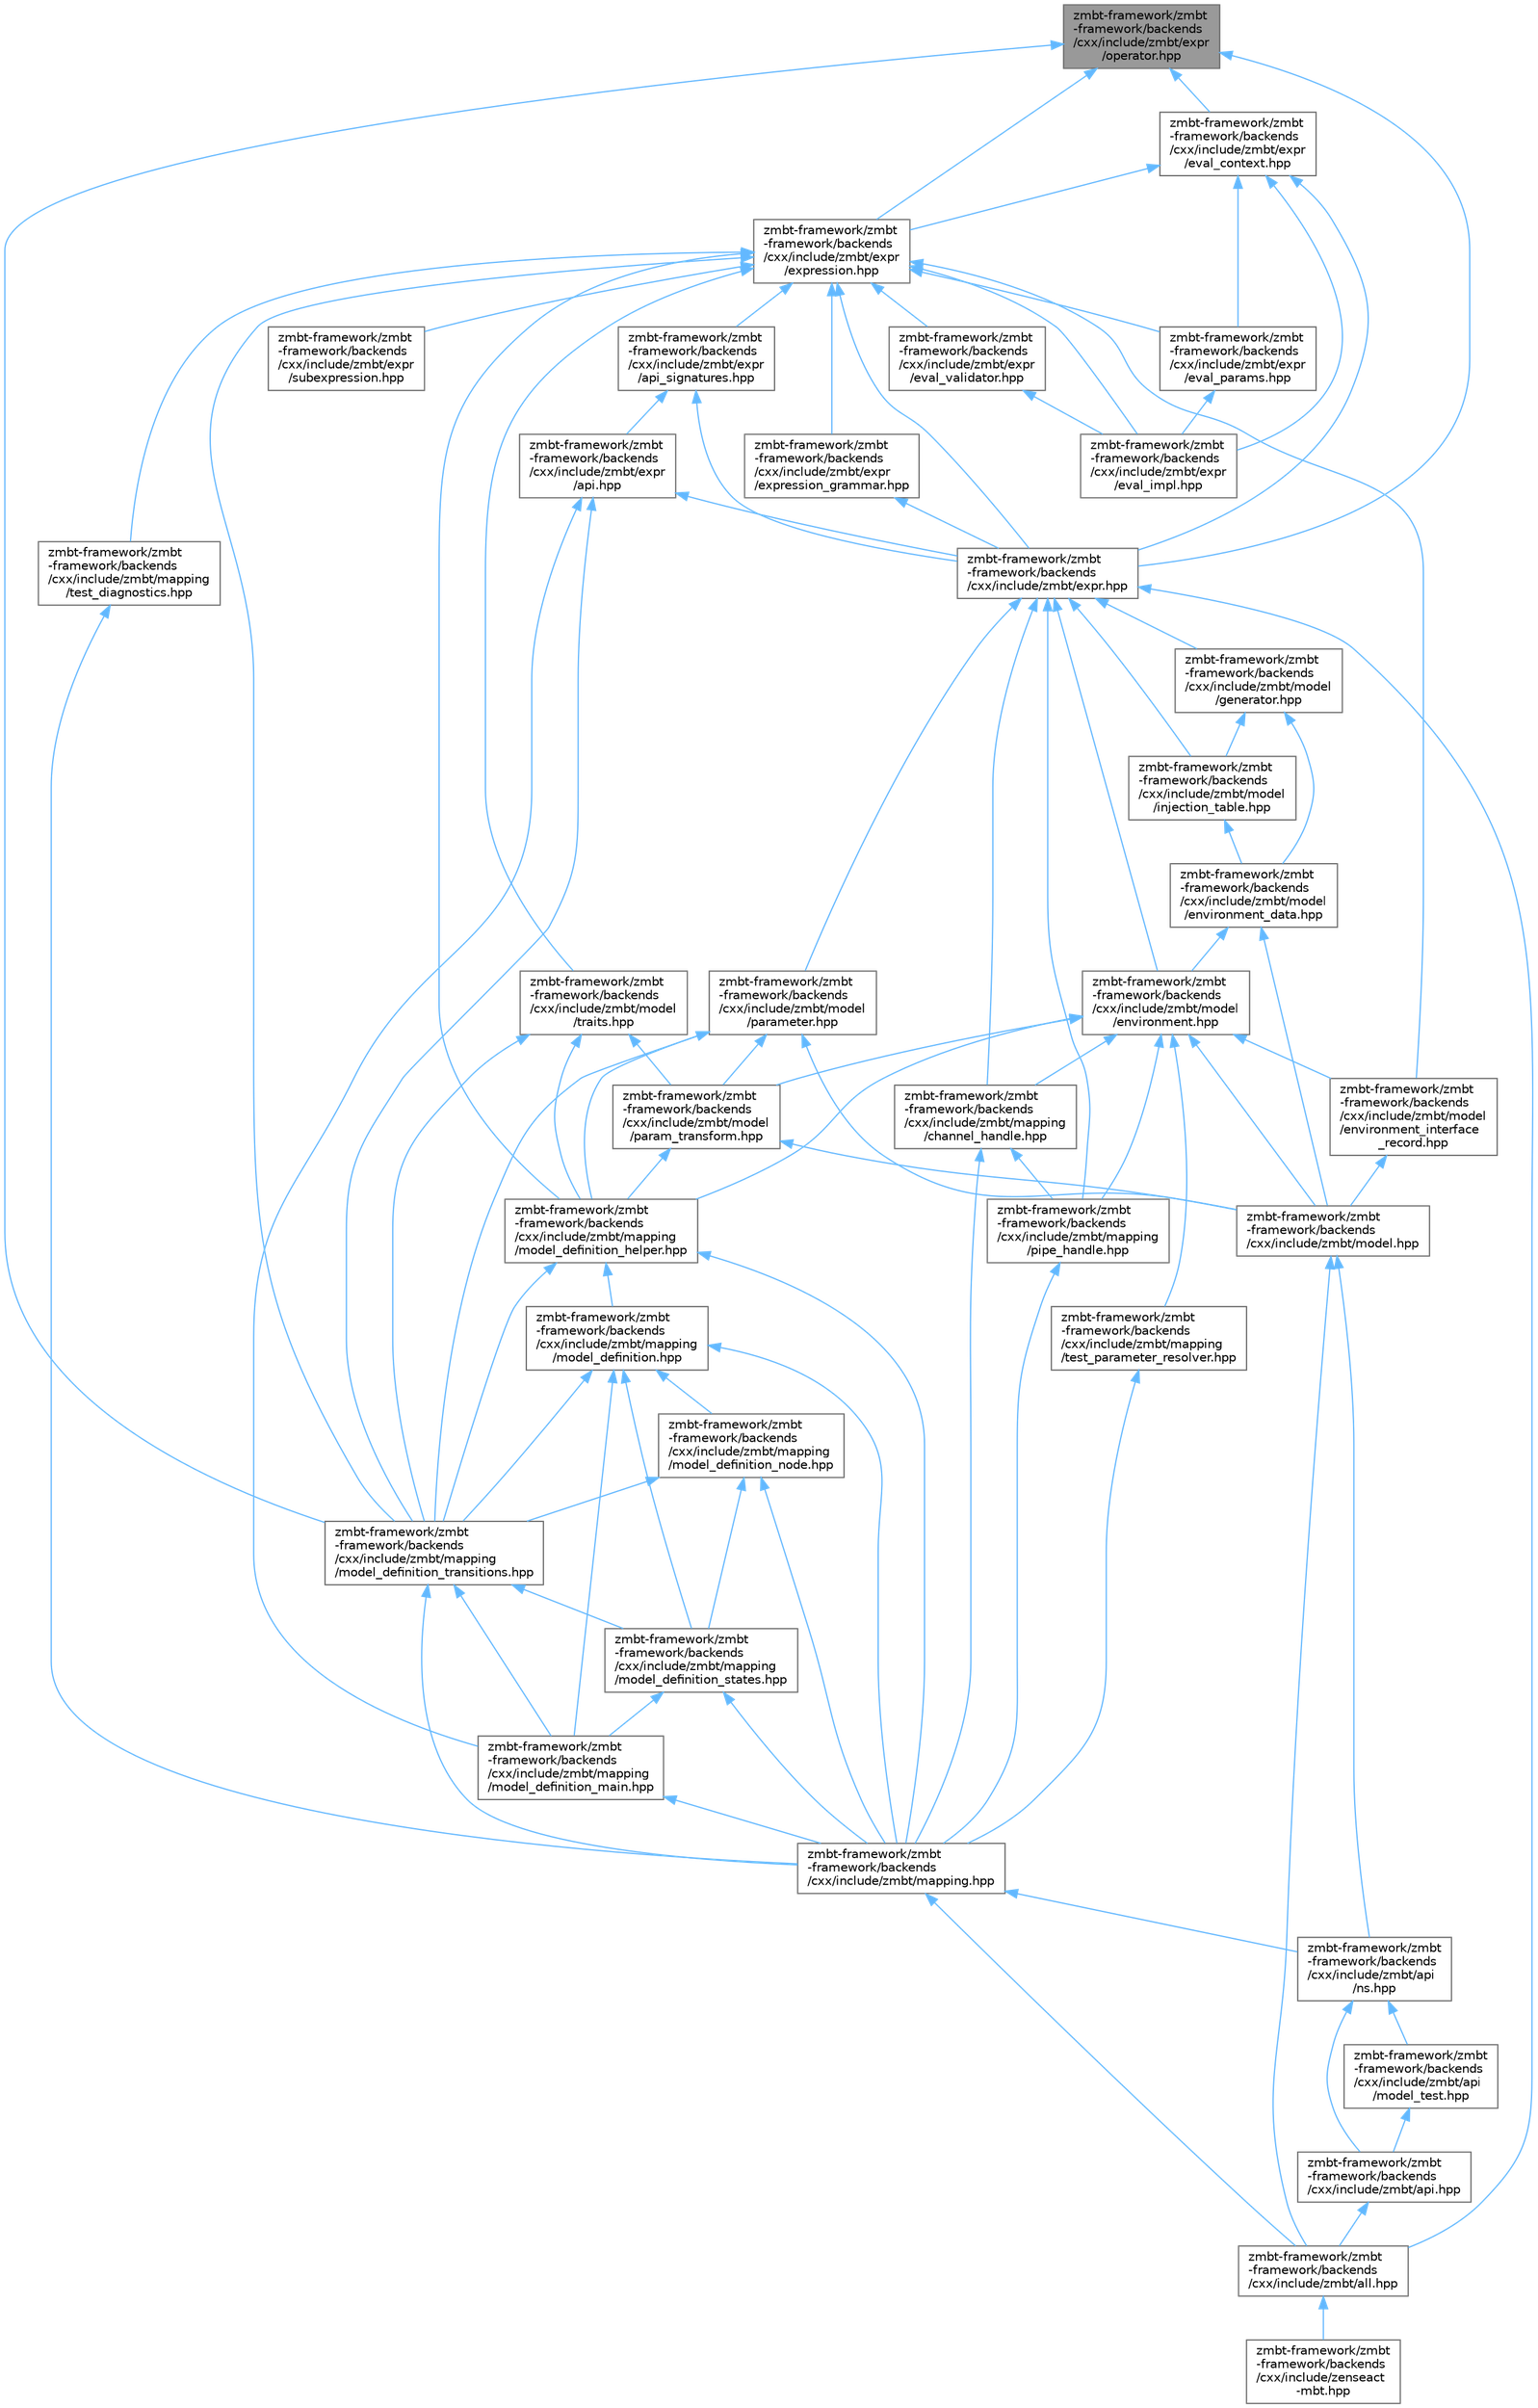 digraph "zmbt-framework/zmbt-framework/backends/cxx/include/zmbt/expr/operator.hpp"
{
 // LATEX_PDF_SIZE
  bgcolor="transparent";
  edge [fontname=Helvetica,fontsize=10,labelfontname=Helvetica,labelfontsize=10];
  node [fontname=Helvetica,fontsize=10,shape=box,height=0.2,width=0.4];
  Node1 [id="Node000001",label="zmbt-framework/zmbt\l-framework/backends\l/cxx/include/zmbt/expr\l/operator.hpp",height=0.2,width=0.4,color="gray40", fillcolor="grey60", style="filled", fontcolor="black",tooltip=" "];
  Node1 -> Node2 [id="edge1_Node000001_Node000002",dir="back",color="steelblue1",style="solid",tooltip=" "];
  Node2 [id="Node000002",label="zmbt-framework/zmbt\l-framework/backends\l/cxx/include/zmbt/expr.hpp",height=0.2,width=0.4,color="grey40", fillcolor="white", style="filled",URL="$expr_8hpp.html",tooltip=" "];
  Node2 -> Node3 [id="edge2_Node000002_Node000003",dir="back",color="steelblue1",style="solid",tooltip=" "];
  Node3 [id="Node000003",label="zmbt-framework/zmbt\l-framework/backends\l/cxx/include/zmbt/all.hpp",height=0.2,width=0.4,color="grey40", fillcolor="white", style="filled",URL="$all_8hpp.html",tooltip=" "];
  Node3 -> Node4 [id="edge3_Node000003_Node000004",dir="back",color="steelblue1",style="solid",tooltip=" "];
  Node4 [id="Node000004",label="zmbt-framework/zmbt\l-framework/backends\l/cxx/include/zenseact\l-mbt.hpp",height=0.2,width=0.4,color="grey40", fillcolor="white", style="filled",URL="$zenseact-mbt_8hpp.html",tooltip=" "];
  Node2 -> Node5 [id="edge4_Node000002_Node000005",dir="back",color="steelblue1",style="solid",tooltip=" "];
  Node5 [id="Node000005",label="zmbt-framework/zmbt\l-framework/backends\l/cxx/include/zmbt/mapping\l/channel_handle.hpp",height=0.2,width=0.4,color="grey40", fillcolor="white", style="filled",URL="$channel__handle_8hpp.html",tooltip=" "];
  Node5 -> Node6 [id="edge5_Node000005_Node000006",dir="back",color="steelblue1",style="solid",tooltip=" "];
  Node6 [id="Node000006",label="zmbt-framework/zmbt\l-framework/backends\l/cxx/include/zmbt/mapping.hpp",height=0.2,width=0.4,color="grey40", fillcolor="white", style="filled",URL="$mapping_8hpp.html",tooltip=" "];
  Node6 -> Node3 [id="edge6_Node000006_Node000003",dir="back",color="steelblue1",style="solid",tooltip=" "];
  Node6 -> Node7 [id="edge7_Node000006_Node000007",dir="back",color="steelblue1",style="solid",tooltip=" "];
  Node7 [id="Node000007",label="zmbt-framework/zmbt\l-framework/backends\l/cxx/include/zmbt/api\l/ns.hpp",height=0.2,width=0.4,color="grey40", fillcolor="white", style="filled",URL="$ns_8hpp.html",tooltip=" "];
  Node7 -> Node8 [id="edge8_Node000007_Node000008",dir="back",color="steelblue1",style="solid",tooltip=" "];
  Node8 [id="Node000008",label="zmbt-framework/zmbt\l-framework/backends\l/cxx/include/zmbt/api.hpp",height=0.2,width=0.4,color="grey40", fillcolor="white", style="filled",URL="$api_8hpp.html",tooltip=" "];
  Node8 -> Node3 [id="edge9_Node000008_Node000003",dir="back",color="steelblue1",style="solid",tooltip=" "];
  Node7 -> Node9 [id="edge10_Node000007_Node000009",dir="back",color="steelblue1",style="solid",tooltip=" "];
  Node9 [id="Node000009",label="zmbt-framework/zmbt\l-framework/backends\l/cxx/include/zmbt/api\l/model_test.hpp",height=0.2,width=0.4,color="grey40", fillcolor="white", style="filled",URL="$model__test_8hpp.html",tooltip=" "];
  Node9 -> Node8 [id="edge11_Node000009_Node000008",dir="back",color="steelblue1",style="solid",tooltip=" "];
  Node5 -> Node10 [id="edge12_Node000005_Node000010",dir="back",color="steelblue1",style="solid",tooltip=" "];
  Node10 [id="Node000010",label="zmbt-framework/zmbt\l-framework/backends\l/cxx/include/zmbt/mapping\l/pipe_handle.hpp",height=0.2,width=0.4,color="grey40", fillcolor="white", style="filled",URL="$pipe__handle_8hpp.html",tooltip=" "];
  Node10 -> Node6 [id="edge13_Node000010_Node000006",dir="back",color="steelblue1",style="solid",tooltip=" "];
  Node2 -> Node10 [id="edge14_Node000002_Node000010",dir="back",color="steelblue1",style="solid",tooltip=" "];
  Node2 -> Node11 [id="edge15_Node000002_Node000011",dir="back",color="steelblue1",style="solid",tooltip=" "];
  Node11 [id="Node000011",label="zmbt-framework/zmbt\l-framework/backends\l/cxx/include/zmbt/model\l/environment.hpp",height=0.2,width=0.4,color="grey40", fillcolor="white", style="filled",URL="$environment_8hpp.html",tooltip=" "];
  Node11 -> Node5 [id="edge16_Node000011_Node000005",dir="back",color="steelblue1",style="solid",tooltip=" "];
  Node11 -> Node12 [id="edge17_Node000011_Node000012",dir="back",color="steelblue1",style="solid",tooltip=" "];
  Node12 [id="Node000012",label="zmbt-framework/zmbt\l-framework/backends\l/cxx/include/zmbt/mapping\l/model_definition_helper.hpp",height=0.2,width=0.4,color="grey40", fillcolor="white", style="filled",URL="$model__definition__helper_8hpp.html",tooltip=" "];
  Node12 -> Node6 [id="edge18_Node000012_Node000006",dir="back",color="steelblue1",style="solid",tooltip=" "];
  Node12 -> Node13 [id="edge19_Node000012_Node000013",dir="back",color="steelblue1",style="solid",tooltip=" "];
  Node13 [id="Node000013",label="zmbt-framework/zmbt\l-framework/backends\l/cxx/include/zmbt/mapping\l/model_definition.hpp",height=0.2,width=0.4,color="grey40", fillcolor="white", style="filled",URL="$model__definition_8hpp.html",tooltip=" "];
  Node13 -> Node6 [id="edge20_Node000013_Node000006",dir="back",color="steelblue1",style="solid",tooltip=" "];
  Node13 -> Node14 [id="edge21_Node000013_Node000014",dir="back",color="steelblue1",style="solid",tooltip=" "];
  Node14 [id="Node000014",label="zmbt-framework/zmbt\l-framework/backends\l/cxx/include/zmbt/mapping\l/model_definition_main.hpp",height=0.2,width=0.4,color="grey40", fillcolor="white", style="filled",URL="$model__definition__main_8hpp.html",tooltip=" "];
  Node14 -> Node6 [id="edge22_Node000014_Node000006",dir="back",color="steelblue1",style="solid",tooltip=" "];
  Node13 -> Node15 [id="edge23_Node000013_Node000015",dir="back",color="steelblue1",style="solid",tooltip=" "];
  Node15 [id="Node000015",label="zmbt-framework/zmbt\l-framework/backends\l/cxx/include/zmbt/mapping\l/model_definition_node.hpp",height=0.2,width=0.4,color="grey40", fillcolor="white", style="filled",URL="$model__definition__node_8hpp.html",tooltip=" "];
  Node15 -> Node6 [id="edge24_Node000015_Node000006",dir="back",color="steelblue1",style="solid",tooltip=" "];
  Node15 -> Node16 [id="edge25_Node000015_Node000016",dir="back",color="steelblue1",style="solid",tooltip=" "];
  Node16 [id="Node000016",label="zmbt-framework/zmbt\l-framework/backends\l/cxx/include/zmbt/mapping\l/model_definition_states.hpp",height=0.2,width=0.4,color="grey40", fillcolor="white", style="filled",URL="$model__definition__states_8hpp.html",tooltip=" "];
  Node16 -> Node6 [id="edge26_Node000016_Node000006",dir="back",color="steelblue1",style="solid",tooltip=" "];
  Node16 -> Node14 [id="edge27_Node000016_Node000014",dir="back",color="steelblue1",style="solid",tooltip=" "];
  Node15 -> Node17 [id="edge28_Node000015_Node000017",dir="back",color="steelblue1",style="solid",tooltip=" "];
  Node17 [id="Node000017",label="zmbt-framework/zmbt\l-framework/backends\l/cxx/include/zmbt/mapping\l/model_definition_transitions.hpp",height=0.2,width=0.4,color="grey40", fillcolor="white", style="filled",URL="$model__definition__transitions_8hpp.html",tooltip=" "];
  Node17 -> Node6 [id="edge29_Node000017_Node000006",dir="back",color="steelblue1",style="solid",tooltip=" "];
  Node17 -> Node14 [id="edge30_Node000017_Node000014",dir="back",color="steelblue1",style="solid",tooltip=" "];
  Node17 -> Node16 [id="edge31_Node000017_Node000016",dir="back",color="steelblue1",style="solid",tooltip=" "];
  Node13 -> Node16 [id="edge32_Node000013_Node000016",dir="back",color="steelblue1",style="solid",tooltip=" "];
  Node13 -> Node17 [id="edge33_Node000013_Node000017",dir="back",color="steelblue1",style="solid",tooltip=" "];
  Node12 -> Node17 [id="edge34_Node000012_Node000017",dir="back",color="steelblue1",style="solid",tooltip=" "];
  Node11 -> Node10 [id="edge35_Node000011_Node000010",dir="back",color="steelblue1",style="solid",tooltip=" "];
  Node11 -> Node18 [id="edge36_Node000011_Node000018",dir="back",color="steelblue1",style="solid",tooltip=" "];
  Node18 [id="Node000018",label="zmbt-framework/zmbt\l-framework/backends\l/cxx/include/zmbt/mapping\l/test_parameter_resolver.hpp",height=0.2,width=0.4,color="grey40", fillcolor="white", style="filled",URL="$test__parameter__resolver_8hpp.html",tooltip=" "];
  Node18 -> Node6 [id="edge37_Node000018_Node000006",dir="back",color="steelblue1",style="solid",tooltip=" "];
  Node11 -> Node19 [id="edge38_Node000011_Node000019",dir="back",color="steelblue1",style="solid",tooltip=" "];
  Node19 [id="Node000019",label="zmbt-framework/zmbt\l-framework/backends\l/cxx/include/zmbt/model.hpp",height=0.2,width=0.4,color="grey40", fillcolor="white", style="filled",URL="$model_8hpp.html",tooltip=" "];
  Node19 -> Node3 [id="edge39_Node000019_Node000003",dir="back",color="steelblue1",style="solid",tooltip=" "];
  Node19 -> Node7 [id="edge40_Node000019_Node000007",dir="back",color="steelblue1",style="solid",tooltip=" "];
  Node11 -> Node20 [id="edge41_Node000011_Node000020",dir="back",color="steelblue1",style="solid",tooltip=" "];
  Node20 [id="Node000020",label="zmbt-framework/zmbt\l-framework/backends\l/cxx/include/zmbt/model\l/environment_interface\l_record.hpp",height=0.2,width=0.4,color="grey40", fillcolor="white", style="filled",URL="$environment__interface__record_8hpp.html",tooltip=" "];
  Node20 -> Node19 [id="edge42_Node000020_Node000019",dir="back",color="steelblue1",style="solid",tooltip=" "];
  Node11 -> Node21 [id="edge43_Node000011_Node000021",dir="back",color="steelblue1",style="solid",tooltip=" "];
  Node21 [id="Node000021",label="zmbt-framework/zmbt\l-framework/backends\l/cxx/include/zmbt/model\l/param_transform.hpp",height=0.2,width=0.4,color="grey40", fillcolor="white", style="filled",URL="$param__transform_8hpp.html",tooltip=" "];
  Node21 -> Node12 [id="edge44_Node000021_Node000012",dir="back",color="steelblue1",style="solid",tooltip=" "];
  Node21 -> Node19 [id="edge45_Node000021_Node000019",dir="back",color="steelblue1",style="solid",tooltip=" "];
  Node2 -> Node22 [id="edge46_Node000002_Node000022",dir="back",color="steelblue1",style="solid",tooltip=" "];
  Node22 [id="Node000022",label="zmbt-framework/zmbt\l-framework/backends\l/cxx/include/zmbt/model\l/generator.hpp",height=0.2,width=0.4,color="grey40", fillcolor="white", style="filled",URL="$generator_8hpp.html",tooltip=" "];
  Node22 -> Node23 [id="edge47_Node000022_Node000023",dir="back",color="steelblue1",style="solid",tooltip=" "];
  Node23 [id="Node000023",label="zmbt-framework/zmbt\l-framework/backends\l/cxx/include/zmbt/model\l/environment_data.hpp",height=0.2,width=0.4,color="grey40", fillcolor="white", style="filled",URL="$environment__data_8hpp.html",tooltip=" "];
  Node23 -> Node19 [id="edge48_Node000023_Node000019",dir="back",color="steelblue1",style="solid",tooltip=" "];
  Node23 -> Node11 [id="edge49_Node000023_Node000011",dir="back",color="steelblue1",style="solid",tooltip=" "];
  Node22 -> Node24 [id="edge50_Node000022_Node000024",dir="back",color="steelblue1",style="solid",tooltip=" "];
  Node24 [id="Node000024",label="zmbt-framework/zmbt\l-framework/backends\l/cxx/include/zmbt/model\l/injection_table.hpp",height=0.2,width=0.4,color="grey40", fillcolor="white", style="filled",URL="$injection__table_8hpp.html",tooltip=" "];
  Node24 -> Node23 [id="edge51_Node000024_Node000023",dir="back",color="steelblue1",style="solid",tooltip=" "];
  Node2 -> Node24 [id="edge52_Node000002_Node000024",dir="back",color="steelblue1",style="solid",tooltip=" "];
  Node2 -> Node25 [id="edge53_Node000002_Node000025",dir="back",color="steelblue1",style="solid",tooltip=" "];
  Node25 [id="Node000025",label="zmbt-framework/zmbt\l-framework/backends\l/cxx/include/zmbt/model\l/parameter.hpp",height=0.2,width=0.4,color="grey40", fillcolor="white", style="filled",URL="$parameter_8hpp.html",tooltip=" "];
  Node25 -> Node12 [id="edge54_Node000025_Node000012",dir="back",color="steelblue1",style="solid",tooltip=" "];
  Node25 -> Node17 [id="edge55_Node000025_Node000017",dir="back",color="steelblue1",style="solid",tooltip=" "];
  Node25 -> Node19 [id="edge56_Node000025_Node000019",dir="back",color="steelblue1",style="solid",tooltip=" "];
  Node25 -> Node21 [id="edge57_Node000025_Node000021",dir="back",color="steelblue1",style="solid",tooltip=" "];
  Node1 -> Node26 [id="edge58_Node000001_Node000026",dir="back",color="steelblue1",style="solid",tooltip=" "];
  Node26 [id="Node000026",label="zmbt-framework/zmbt\l-framework/backends\l/cxx/include/zmbt/expr\l/eval_context.hpp",height=0.2,width=0.4,color="grey40", fillcolor="white", style="filled",URL="$eval__context_8hpp.html",tooltip=" "];
  Node26 -> Node2 [id="edge59_Node000026_Node000002",dir="back",color="steelblue1",style="solid",tooltip=" "];
  Node26 -> Node27 [id="edge60_Node000026_Node000027",dir="back",color="steelblue1",style="solid",tooltip=" "];
  Node27 [id="Node000027",label="zmbt-framework/zmbt\l-framework/backends\l/cxx/include/zmbt/expr\l/eval_impl.hpp",height=0.2,width=0.4,color="grey40", fillcolor="white", style="filled",URL="$eval__impl_8hpp.html",tooltip=" "];
  Node26 -> Node28 [id="edge61_Node000026_Node000028",dir="back",color="steelblue1",style="solid",tooltip=" "];
  Node28 [id="Node000028",label="zmbt-framework/zmbt\l-framework/backends\l/cxx/include/zmbt/expr\l/eval_params.hpp",height=0.2,width=0.4,color="grey40", fillcolor="white", style="filled",URL="$eval__params_8hpp.html",tooltip=" "];
  Node28 -> Node27 [id="edge62_Node000028_Node000027",dir="back",color="steelblue1",style="solid",tooltip=" "];
  Node26 -> Node29 [id="edge63_Node000026_Node000029",dir="back",color="steelblue1",style="solid",tooltip=" "];
  Node29 [id="Node000029",label="zmbt-framework/zmbt\l-framework/backends\l/cxx/include/zmbt/expr\l/expression.hpp",height=0.2,width=0.4,color="grey40", fillcolor="white", style="filled",URL="$expression_8hpp.html",tooltip=" "];
  Node29 -> Node2 [id="edge64_Node000029_Node000002",dir="back",color="steelblue1",style="solid",tooltip=" "];
  Node29 -> Node30 [id="edge65_Node000029_Node000030",dir="back",color="steelblue1",style="solid",tooltip=" "];
  Node30 [id="Node000030",label="zmbt-framework/zmbt\l-framework/backends\l/cxx/include/zmbt/expr\l/api_signatures.hpp",height=0.2,width=0.4,color="grey40", fillcolor="white", style="filled",URL="$api__signatures_8hpp.html",tooltip=" "];
  Node30 -> Node2 [id="edge66_Node000030_Node000002",dir="back",color="steelblue1",style="solid",tooltip=" "];
  Node30 -> Node31 [id="edge67_Node000030_Node000031",dir="back",color="steelblue1",style="solid",tooltip=" "];
  Node31 [id="Node000031",label="zmbt-framework/zmbt\l-framework/backends\l/cxx/include/zmbt/expr\l/api.hpp",height=0.2,width=0.4,color="grey40", fillcolor="white", style="filled",URL="$expr_2api_8hpp.html",tooltip=" "];
  Node31 -> Node2 [id="edge68_Node000031_Node000002",dir="back",color="steelblue1",style="solid",tooltip=" "];
  Node31 -> Node14 [id="edge69_Node000031_Node000014",dir="back",color="steelblue1",style="solid",tooltip=" "];
  Node31 -> Node17 [id="edge70_Node000031_Node000017",dir="back",color="steelblue1",style="solid",tooltip=" "];
  Node29 -> Node27 [id="edge71_Node000029_Node000027",dir="back",color="steelblue1",style="solid",tooltip=" "];
  Node29 -> Node28 [id="edge72_Node000029_Node000028",dir="back",color="steelblue1",style="solid",tooltip=" "];
  Node29 -> Node32 [id="edge73_Node000029_Node000032",dir="back",color="steelblue1",style="solid",tooltip=" "];
  Node32 [id="Node000032",label="zmbt-framework/zmbt\l-framework/backends\l/cxx/include/zmbt/expr\l/eval_validator.hpp",height=0.2,width=0.4,color="grey40", fillcolor="white", style="filled",URL="$eval__validator_8hpp.html",tooltip=" "];
  Node32 -> Node27 [id="edge74_Node000032_Node000027",dir="back",color="steelblue1",style="solid",tooltip=" "];
  Node29 -> Node33 [id="edge75_Node000029_Node000033",dir="back",color="steelblue1",style="solid",tooltip=" "];
  Node33 [id="Node000033",label="zmbt-framework/zmbt\l-framework/backends\l/cxx/include/zmbt/expr\l/expression_grammar.hpp",height=0.2,width=0.4,color="grey40", fillcolor="white", style="filled",URL="$expression__grammar_8hpp.html",tooltip=" "];
  Node33 -> Node2 [id="edge76_Node000033_Node000002",dir="back",color="steelblue1",style="solid",tooltip=" "];
  Node29 -> Node34 [id="edge77_Node000029_Node000034",dir="back",color="steelblue1",style="solid",tooltip=" "];
  Node34 [id="Node000034",label="zmbt-framework/zmbt\l-framework/backends\l/cxx/include/zmbt/expr\l/subexpression.hpp",height=0.2,width=0.4,color="grey40", fillcolor="white", style="filled",URL="$subexpression_8hpp.html",tooltip=" "];
  Node29 -> Node12 [id="edge78_Node000029_Node000012",dir="back",color="steelblue1",style="solid",tooltip=" "];
  Node29 -> Node17 [id="edge79_Node000029_Node000017",dir="back",color="steelblue1",style="solid",tooltip=" "];
  Node29 -> Node35 [id="edge80_Node000029_Node000035",dir="back",color="steelblue1",style="solid",tooltip=" "];
  Node35 [id="Node000035",label="zmbt-framework/zmbt\l-framework/backends\l/cxx/include/zmbt/mapping\l/test_diagnostics.hpp",height=0.2,width=0.4,color="grey40", fillcolor="white", style="filled",URL="$test__diagnostics_8hpp.html",tooltip=" "];
  Node35 -> Node6 [id="edge81_Node000035_Node000006",dir="back",color="steelblue1",style="solid",tooltip=" "];
  Node29 -> Node20 [id="edge82_Node000029_Node000020",dir="back",color="steelblue1",style="solid",tooltip=" "];
  Node29 -> Node36 [id="edge83_Node000029_Node000036",dir="back",color="steelblue1",style="solid",tooltip=" "];
  Node36 [id="Node000036",label="zmbt-framework/zmbt\l-framework/backends\l/cxx/include/zmbt/model\l/traits.hpp",height=0.2,width=0.4,color="grey40", fillcolor="white", style="filled",URL="$traits_8hpp.html",tooltip=" "];
  Node36 -> Node12 [id="edge84_Node000036_Node000012",dir="back",color="steelblue1",style="solid",tooltip=" "];
  Node36 -> Node17 [id="edge85_Node000036_Node000017",dir="back",color="steelblue1",style="solid",tooltip=" "];
  Node36 -> Node21 [id="edge86_Node000036_Node000021",dir="back",color="steelblue1",style="solid",tooltip=" "];
  Node1 -> Node29 [id="edge87_Node000001_Node000029",dir="back",color="steelblue1",style="solid",tooltip=" "];
  Node1 -> Node17 [id="edge88_Node000001_Node000017",dir="back",color="steelblue1",style="solid",tooltip=" "];
}
